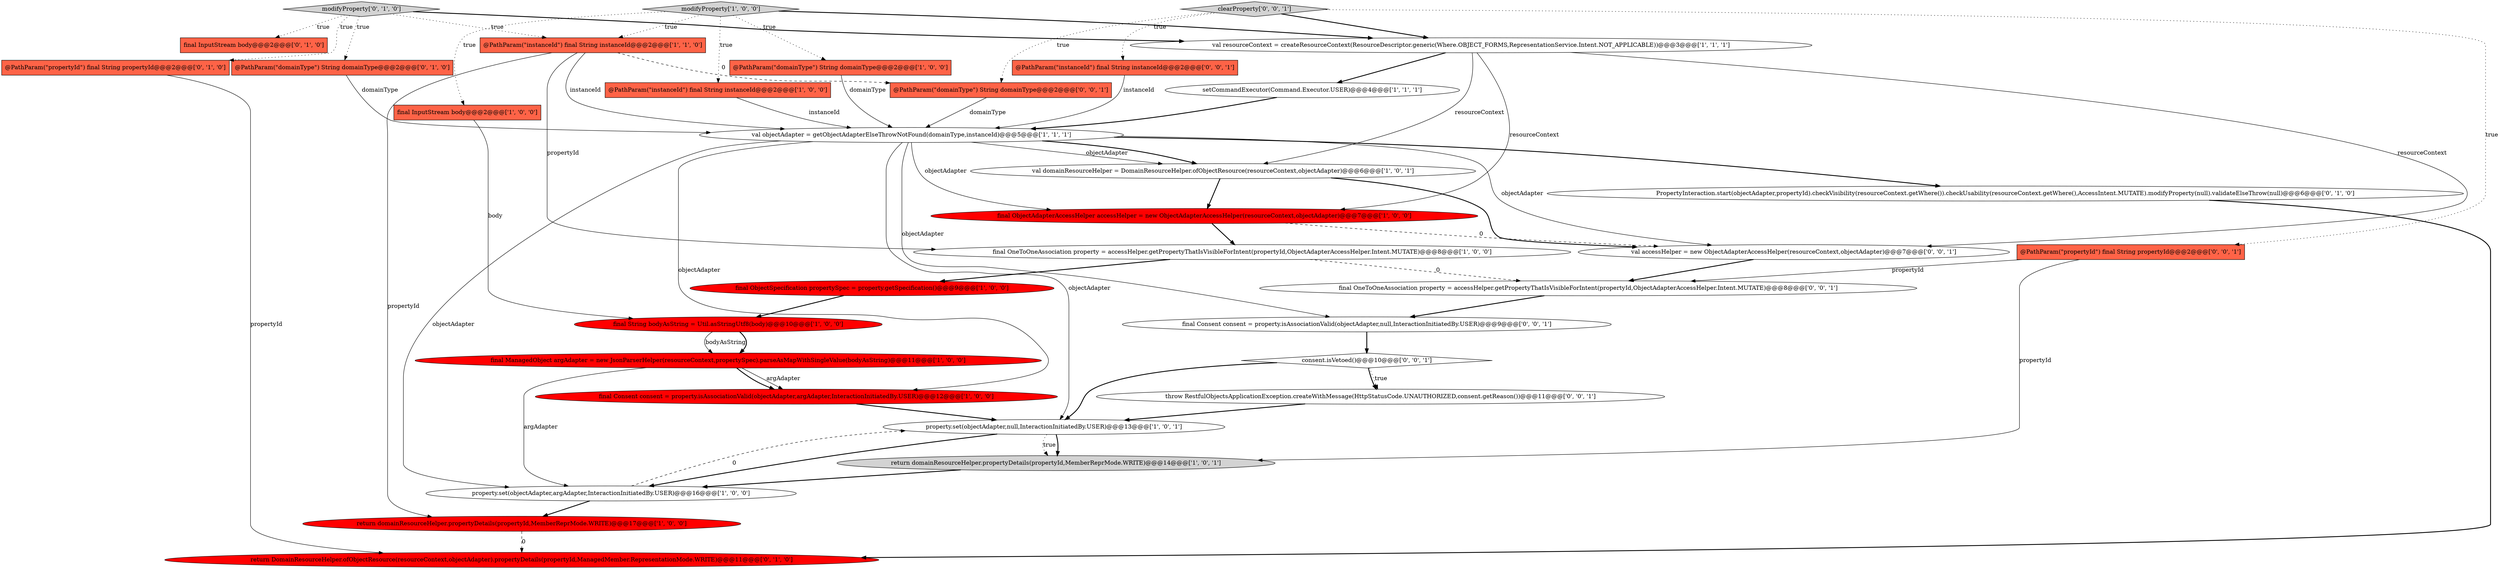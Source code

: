 digraph {
2 [style = filled, label = "val resourceContext = createResourceContext(ResourceDescriptor.generic(Where.OBJECT_FORMS,RepresentationService.Intent.NOT_APPLICABLE))@@@3@@@['1', '1', '1']", fillcolor = white, shape = ellipse image = "AAA0AAABBB1BBB"];
5 [style = filled, label = "setCommandExecutor(Command.Executor.USER)@@@4@@@['1', '1', '1']", fillcolor = white, shape = ellipse image = "AAA0AAABBB1BBB"];
19 [style = filled, label = "modifyProperty['0', '1', '0']", fillcolor = lightgray, shape = diamond image = "AAA0AAABBB2BBB"];
12 [style = filled, label = "val domainResourceHelper = DomainResourceHelper.ofObjectResource(resourceContext,objectAdapter)@@@6@@@['1', '0', '1']", fillcolor = white, shape = ellipse image = "AAA0AAABBB1BBB"];
3 [style = filled, label = "final ManagedObject argAdapter = new JsonParserHelper(resourceContext,propertySpec).parseAsMapWithSingleValue(bodyAsString)@@@11@@@['1', '0', '0']", fillcolor = red, shape = ellipse image = "AAA1AAABBB1BBB"];
9 [style = filled, label = "final InputStream body@@@2@@@['1', '0', '0']", fillcolor = tomato, shape = box image = "AAA0AAABBB1BBB"];
28 [style = filled, label = "@PathParam(\"instanceId\") final String instanceId@@@2@@@['0', '0', '1']", fillcolor = tomato, shape = box image = "AAA0AAABBB3BBB"];
25 [style = filled, label = "final Consent consent = property.isAssociationValid(objectAdapter,null,InteractionInitiatedBy.USER)@@@9@@@['0', '0', '1']", fillcolor = white, shape = ellipse image = "AAA0AAABBB3BBB"];
7 [style = filled, label = "val objectAdapter = getObjectAdapterElseThrowNotFound(domainType,instanceId)@@@5@@@['1', '1', '1']", fillcolor = white, shape = ellipse image = "AAA0AAABBB1BBB"];
0 [style = filled, label = "property.set(objectAdapter,null,InteractionInitiatedBy.USER)@@@13@@@['1', '0', '1']", fillcolor = white, shape = ellipse image = "AAA0AAABBB1BBB"];
24 [style = filled, label = "@PathParam(\"domainType\") String domainType@@@2@@@['0', '1', '0']", fillcolor = tomato, shape = box image = "AAA0AAABBB2BBB"];
18 [style = filled, label = "@PathParam(\"instanceId\") final String instanceId@@@2@@@['1', '1', '0']", fillcolor = tomato, shape = box image = "AAA0AAABBB1BBB"];
26 [style = filled, label = "@PathParam(\"propertyId\") final String propertyId@@@2@@@['0', '0', '1']", fillcolor = tomato, shape = box image = "AAA0AAABBB3BBB"];
4 [style = filled, label = "final OneToOneAssociation property = accessHelper.getPropertyThatIsVisibleForIntent(propertyId,ObjectAdapterAccessHelper.Intent.MUTATE)@@@8@@@['1', '0', '0']", fillcolor = white, shape = ellipse image = "AAA0AAABBB1BBB"];
23 [style = filled, label = "return DomainResourceHelper.ofObjectResource(resourceContext,objectAdapter).propertyDetails(propertyId,ManagedMember.RepresentationMode.WRITE)@@@11@@@['0', '1', '0']", fillcolor = red, shape = ellipse image = "AAA1AAABBB2BBB"];
11 [style = filled, label = "final String bodyAsString = Util.asStringUtf8(body)@@@10@@@['1', '0', '0']", fillcolor = red, shape = ellipse image = "AAA1AAABBB1BBB"];
1 [style = filled, label = "final ObjectAdapterAccessHelper accessHelper = new ObjectAdapterAccessHelper(resourceContext,objectAdapter)@@@7@@@['1', '0', '0']", fillcolor = red, shape = ellipse image = "AAA1AAABBB1BBB"];
31 [style = filled, label = "throw RestfulObjectsApplicationException.createWithMessage(HttpStatusCode.UNAUTHORIZED,consent.getReason())@@@11@@@['0', '0', '1']", fillcolor = white, shape = ellipse image = "AAA0AAABBB3BBB"];
33 [style = filled, label = "clearProperty['0', '0', '1']", fillcolor = lightgray, shape = diamond image = "AAA0AAABBB3BBB"];
10 [style = filled, label = "return domainResourceHelper.propertyDetails(propertyId,MemberReprMode.WRITE)@@@17@@@['1', '0', '0']", fillcolor = red, shape = ellipse image = "AAA1AAABBB1BBB"];
17 [style = filled, label = "final Consent consent = property.isAssociationValid(objectAdapter,argAdapter,InteractionInitiatedBy.USER)@@@12@@@['1', '0', '0']", fillcolor = red, shape = ellipse image = "AAA1AAABBB1BBB"];
8 [style = filled, label = "property.set(objectAdapter,argAdapter,InteractionInitiatedBy.USER)@@@16@@@['1', '0', '0']", fillcolor = white, shape = ellipse image = "AAA0AAABBB1BBB"];
21 [style = filled, label = "final InputStream body@@@2@@@['0', '1', '0']", fillcolor = tomato, shape = box image = "AAA0AAABBB2BBB"];
20 [style = filled, label = "@PathParam(\"propertyId\") final String propertyId@@@2@@@['0', '1', '0']", fillcolor = tomato, shape = box image = "AAA0AAABBB2BBB"];
6 [style = filled, label = "return domainResourceHelper.propertyDetails(propertyId,MemberReprMode.WRITE)@@@14@@@['1', '0', '1']", fillcolor = lightgray, shape = ellipse image = "AAA0AAABBB1BBB"];
15 [style = filled, label = "final ObjectSpecification propertySpec = property.getSpecification()@@@9@@@['1', '0', '0']", fillcolor = red, shape = ellipse image = "AAA1AAABBB1BBB"];
30 [style = filled, label = "val accessHelper = new ObjectAdapterAccessHelper(resourceContext,objectAdapter)@@@7@@@['0', '0', '1']", fillcolor = white, shape = ellipse image = "AAA0AAABBB3BBB"];
13 [style = filled, label = "modifyProperty['1', '0', '0']", fillcolor = lightgray, shape = diamond image = "AAA0AAABBB1BBB"];
27 [style = filled, label = "consent.isVetoed()@@@10@@@['0', '0', '1']", fillcolor = white, shape = diamond image = "AAA0AAABBB3BBB"];
14 [style = filled, label = "@PathParam(\"instanceId\") final String instanceId@@@2@@@['1', '0', '0']", fillcolor = tomato, shape = box image = "AAA0AAABBB1BBB"];
16 [style = filled, label = "@PathParam(\"domainType\") String domainType@@@2@@@['1', '0', '0']", fillcolor = tomato, shape = box image = "AAA0AAABBB1BBB"];
32 [style = filled, label = "@PathParam(\"domainType\") String domainType@@@2@@@['0', '0', '1']", fillcolor = tomato, shape = box image = "AAA0AAABBB3BBB"];
22 [style = filled, label = "PropertyInteraction.start(objectAdapter,propertyId).checkVisibility(resourceContext.getWhere()).checkUsability(resourceContext.getWhere(),AccessIntent.MUTATE).modifyProperty(null).validateElseThrow(null)@@@6@@@['0', '1', '0']", fillcolor = white, shape = ellipse image = "AAA0AAABBB2BBB"];
29 [style = filled, label = "final OneToOneAssociation property = accessHelper.getPropertyThatIsVisibleForIntent(propertyId,ObjectAdapterAccessHelper.Intent.MUTATE)@@@8@@@['0', '0', '1']", fillcolor = white, shape = ellipse image = "AAA0AAABBB3BBB"];
14->7 [style = solid, label="instanceId"];
20->23 [style = solid, label="propertyId"];
8->10 [style = bold, label=""];
18->7 [style = solid, label="instanceId"];
7->12 [style = solid, label="objectAdapter"];
1->4 [style = bold, label=""];
13->16 [style = dotted, label="true"];
13->18 [style = dotted, label="true"];
2->30 [style = solid, label="resourceContext"];
26->29 [style = solid, label="propertyId"];
3->17 [style = solid, label="argAdapter"];
7->30 [style = solid, label="objectAdapter"];
7->12 [style = bold, label=""];
0->6 [style = bold, label=""];
27->0 [style = bold, label=""];
33->32 [style = dotted, label="true"];
19->20 [style = dotted, label="true"];
31->0 [style = bold, label=""];
1->30 [style = dashed, label="0"];
18->4 [style = solid, label="propertyId"];
4->15 [style = bold, label=""];
33->28 [style = dotted, label="true"];
33->2 [style = bold, label=""];
19->18 [style = dotted, label="true"];
3->8 [style = solid, label="argAdapter"];
29->25 [style = bold, label=""];
27->31 [style = bold, label=""];
12->30 [style = bold, label=""];
19->21 [style = dotted, label="true"];
2->12 [style = solid, label="resourceContext"];
19->2 [style = bold, label=""];
19->24 [style = dotted, label="true"];
2->1 [style = solid, label="resourceContext"];
18->10 [style = solid, label="propertyId"];
32->7 [style = solid, label="domainType"];
0->6 [style = dotted, label="true"];
12->1 [style = bold, label=""];
8->0 [style = dashed, label="0"];
7->8 [style = solid, label="objectAdapter"];
22->23 [style = bold, label=""];
30->29 [style = bold, label=""];
33->26 [style = dotted, label="true"];
18->32 [style = dashed, label="0"];
26->6 [style = solid, label="propertyId"];
11->3 [style = solid, label="bodyAsString"];
25->27 [style = bold, label=""];
7->22 [style = bold, label=""];
9->11 [style = solid, label="body"];
28->7 [style = solid, label="instanceId"];
17->0 [style = bold, label=""];
15->11 [style = bold, label=""];
11->3 [style = bold, label=""];
27->31 [style = dotted, label="true"];
7->0 [style = solid, label="objectAdapter"];
6->8 [style = bold, label=""];
0->8 [style = bold, label=""];
24->7 [style = solid, label="domainType"];
7->17 [style = solid, label="objectAdapter"];
5->7 [style = bold, label=""];
3->17 [style = bold, label=""];
16->7 [style = solid, label="domainType"];
4->29 [style = dashed, label="0"];
10->23 [style = dashed, label="0"];
13->14 [style = dotted, label="true"];
7->1 [style = solid, label="objectAdapter"];
7->25 [style = solid, label="objectAdapter"];
2->5 [style = bold, label=""];
13->2 [style = bold, label=""];
13->9 [style = dotted, label="true"];
}
